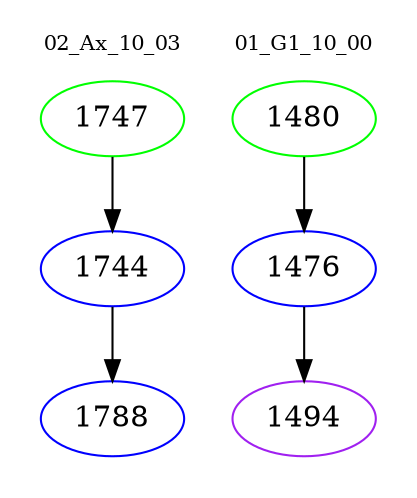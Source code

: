 digraph{
subgraph cluster_0 {
color = white
label = "02_Ax_10_03";
fontsize=10;
T0_1747 [label="1747", color="green"]
T0_1747 -> T0_1744 [color="black"]
T0_1744 [label="1744", color="blue"]
T0_1744 -> T0_1788 [color="black"]
T0_1788 [label="1788", color="blue"]
}
subgraph cluster_1 {
color = white
label = "01_G1_10_00";
fontsize=10;
T1_1480 [label="1480", color="green"]
T1_1480 -> T1_1476 [color="black"]
T1_1476 [label="1476", color="blue"]
T1_1476 -> T1_1494 [color="black"]
T1_1494 [label="1494", color="purple"]
}
}
